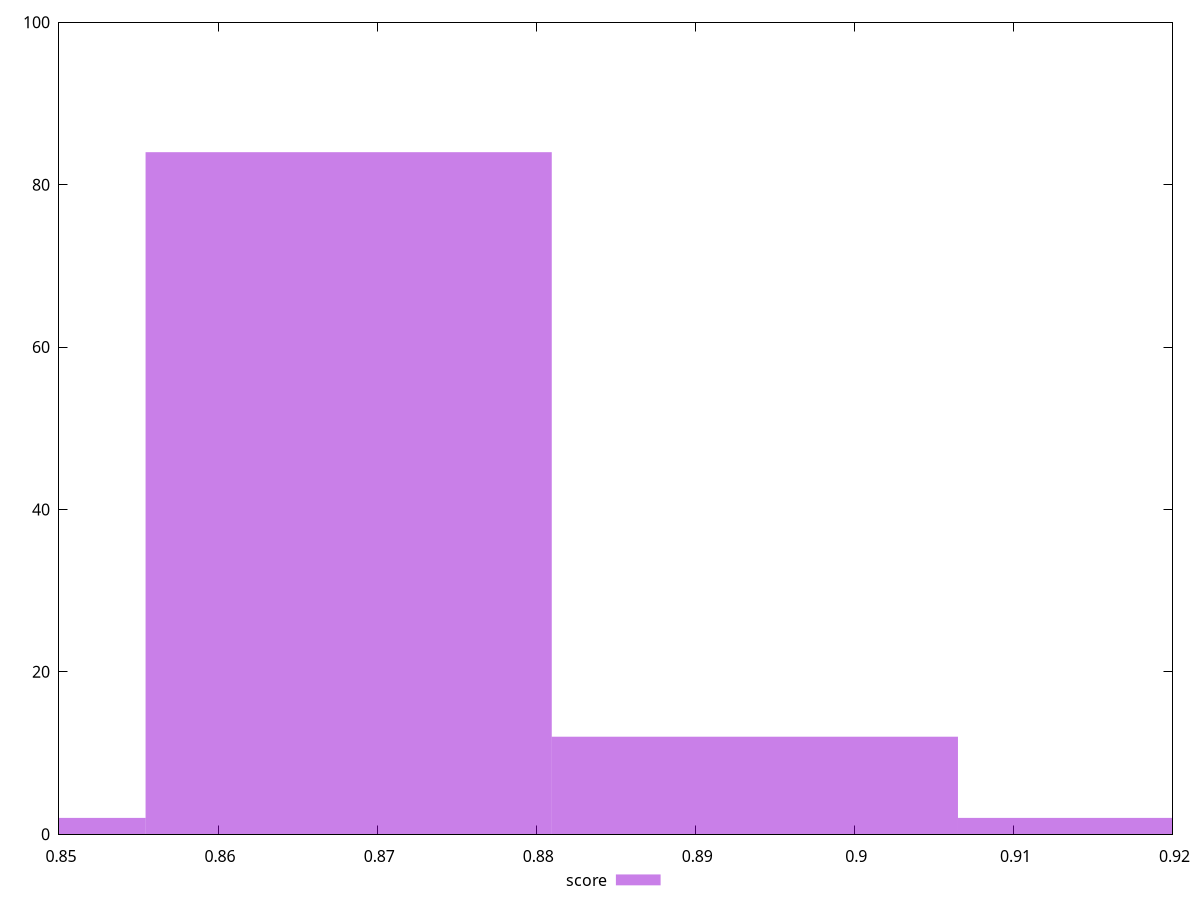 reset

$score <<EOF
0.8682097155420168 84
0.8937452954108996 12
0.842674135673134 2
0.9192808752797825 2
EOF

set key outside below
set boxwidth 0.025535579868882847
set xrange [0.85:0.92]
set yrange [0:100]
set trange [0:100]
set style fill transparent solid 0.5 noborder
set terminal svg size 640, 490 enhanced background rgb 'white'
set output "report_00025_2021-02-22T21:38:55.199Z/first-meaningful-paint/samples/pages+cached+noadtech/score/histogram.svg"

plot $score title "score" with boxes

reset
